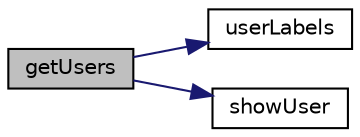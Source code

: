 digraph "getUsers"
{
  edge [fontname="Helvetica",fontsize="10",labelfontname="Helvetica",labelfontsize="10"];
  node [fontname="Helvetica",fontsize="10",shape=record];
  rankdir="LR";
  Node1 [label="getUsers",height=0.2,width=0.4,color="black", fillcolor="grey75", style="filled", fontcolor="black"];
  Node1 -> Node2 [color="midnightblue",fontsize="10",style="solid",fontname="Helvetica"];
  Node2 [label="userLabels",height=0.2,width=0.4,color="black", fillcolor="white", style="filled",URL="$management_library_8php.html#ac8ca2b7c4eec58961a6f24cf0050905a"];
  Node1 -> Node3 [color="midnightblue",fontsize="10",style="solid",fontname="Helvetica"];
  Node3 [label="showUser",height=0.2,width=0.4,color="black", fillcolor="white", style="filled",URL="$management_library_8php.html#a615ceccc071300a7956ce80811393d4c"];
}
